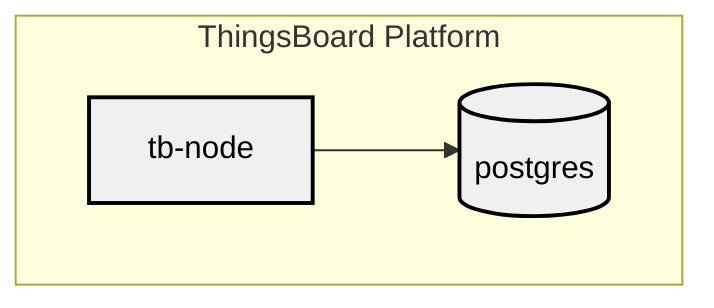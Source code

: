 graph TB
    subgraph "ThingsBoard Platform"
        TB[tb-node]
        DB[(postgres)]
    end
    
    TB --> DB

    classDef default fill:#ffffff,stroke:#000000,stroke-width:2px,color:#000000
    classDef container fill:#f0f0f0,stroke:#000000,stroke-width:2px,color:#000000
    
    class TB,DB container